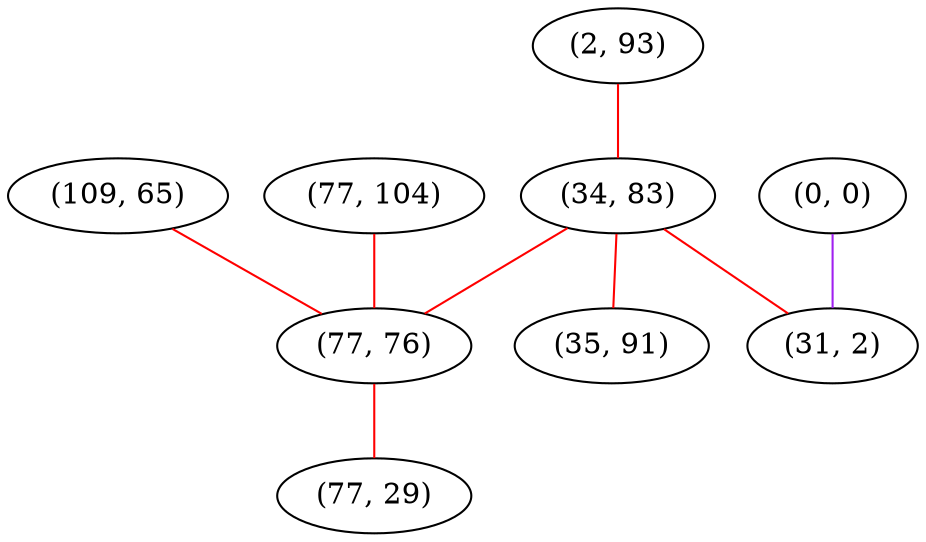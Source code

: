graph "" {
"(109, 65)";
"(2, 93)";
"(0, 0)";
"(34, 83)";
"(77, 104)";
"(77, 76)";
"(77, 29)";
"(31, 2)";
"(35, 91)";
"(109, 65)" -- "(77, 76)"  [color=red, key=0, weight=1];
"(2, 93)" -- "(34, 83)"  [color=red, key=0, weight=1];
"(0, 0)" -- "(31, 2)"  [color=purple, key=0, weight=4];
"(34, 83)" -- "(77, 76)"  [color=red, key=0, weight=1];
"(34, 83)" -- "(35, 91)"  [color=red, key=0, weight=1];
"(34, 83)" -- "(31, 2)"  [color=red, key=0, weight=1];
"(77, 104)" -- "(77, 76)"  [color=red, key=0, weight=1];
"(77, 76)" -- "(77, 29)"  [color=red, key=0, weight=1];
}

